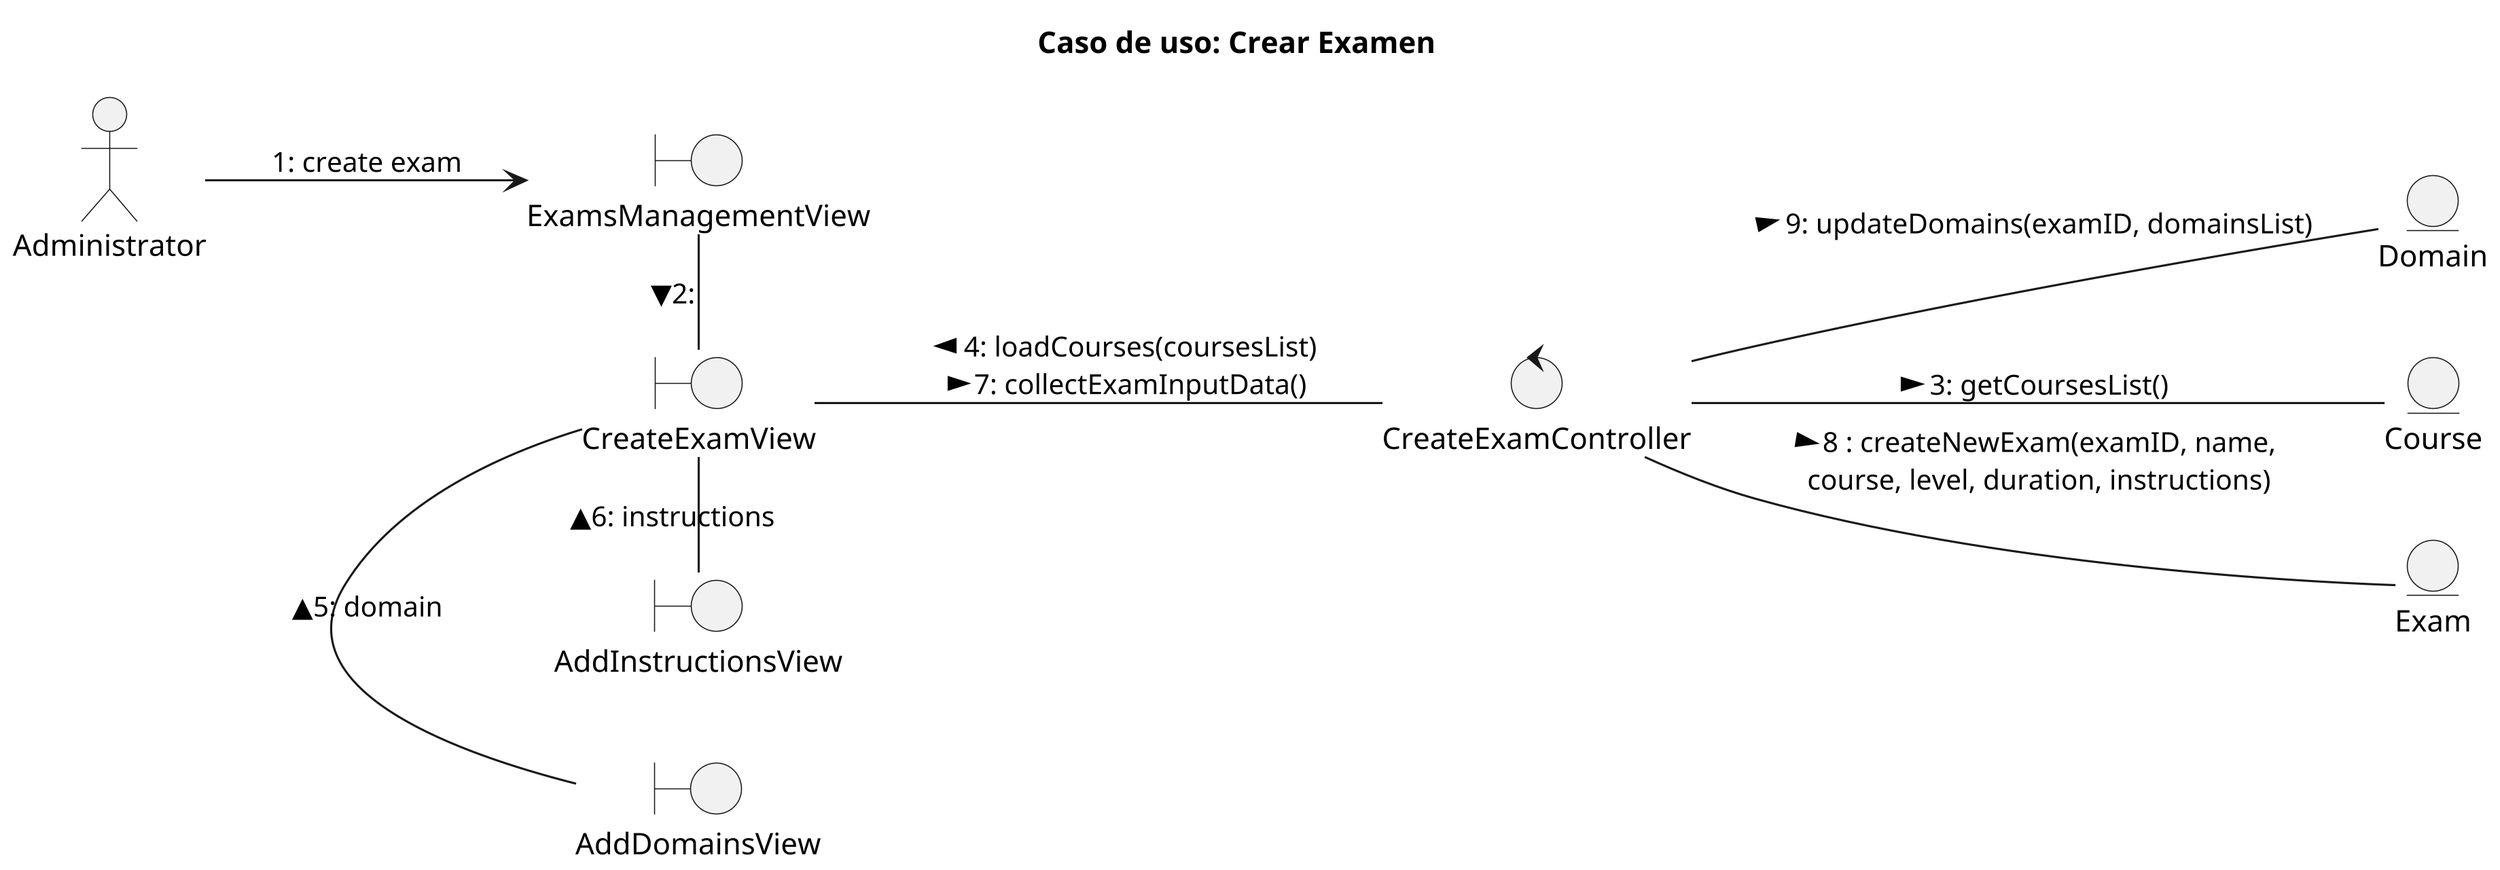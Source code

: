 @startuml "Diagrama de colaboracion"

title "Caso de uso: Crear Examen"

left to right direction

skinparam Dpi 300

actor "Administrator" as ad
boundary "ExamsManagementView" as EMV
boundary "CreateExamView" as CEV
boundary "AddDomainsView" as ADV
boundary "AddInstructionsView" as AIV
control "CreateExamController" as CEC
entity "Domain" as dom
entity "Course" as cou
entity "Exam" as ex


ad --> EMV : 1: create exam
EMV - CEV :  ▼2:
CEV - ADV : ▲5: domain
CEV - AIV: ▲6: instructions
CEV--CEC: 4: loadCourses(coursesList) <\n7: collectExamInputData() >
CEC--dom : > 9: updateDomains(examID, domainsList)
CEC--cou : > 3: getCoursesList()
CEC--ex : 8 : createNewExam(examID, name, >\n course, level, duration, instructions) 
@enduml